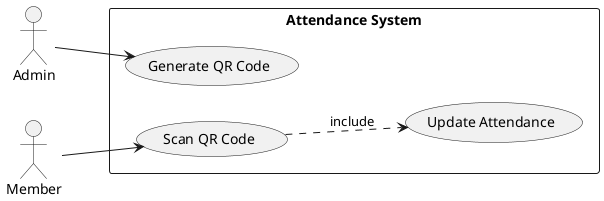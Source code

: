 @startuml AttendanceSubSystem

left to right direction

skinparam Monochrome true
skinparam Shadowing false
skinparam packageStyle rectangle

actor Admin
actor Member

rectangle "Attendance System" {
    Admin --> (Generate QR Code)
    Member --> (Scan QR Code)

    (Scan QR Code) ..> (Update Attendance) : include
}

@enduml